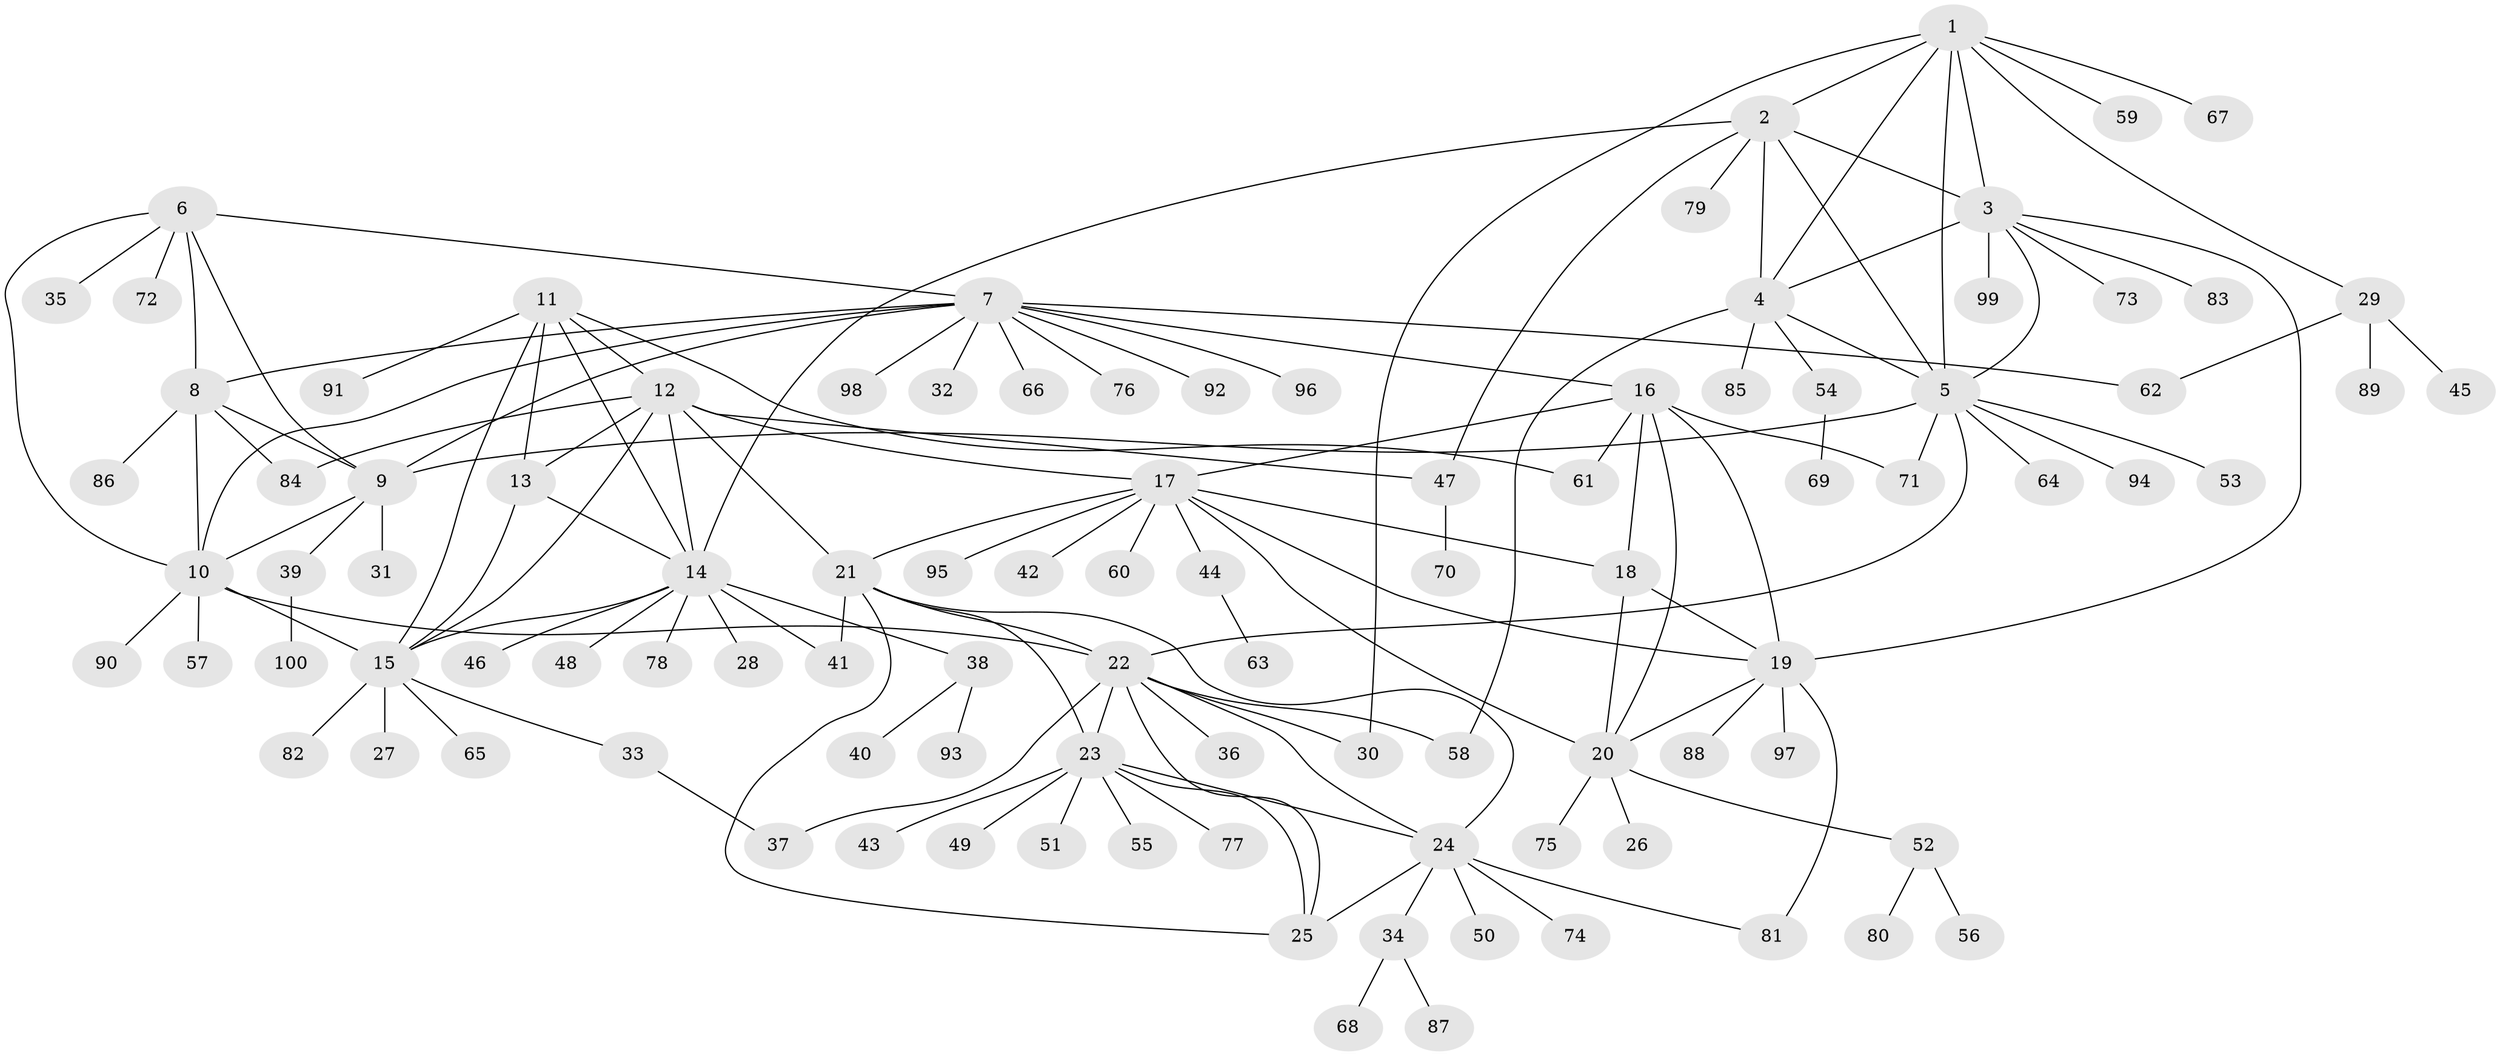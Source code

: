 // coarse degree distribution, {7: 0.025, 6: 0.05, 8: 0.05, 10: 0.025, 2: 0.15, 12: 0.05, 4: 0.025, 1: 0.625}
// Generated by graph-tools (version 1.1) at 2025/19/03/04/25 18:19:46]
// undirected, 100 vertices, 145 edges
graph export_dot {
graph [start="1"]
  node [color=gray90,style=filled];
  1;
  2;
  3;
  4;
  5;
  6;
  7;
  8;
  9;
  10;
  11;
  12;
  13;
  14;
  15;
  16;
  17;
  18;
  19;
  20;
  21;
  22;
  23;
  24;
  25;
  26;
  27;
  28;
  29;
  30;
  31;
  32;
  33;
  34;
  35;
  36;
  37;
  38;
  39;
  40;
  41;
  42;
  43;
  44;
  45;
  46;
  47;
  48;
  49;
  50;
  51;
  52;
  53;
  54;
  55;
  56;
  57;
  58;
  59;
  60;
  61;
  62;
  63;
  64;
  65;
  66;
  67;
  68;
  69;
  70;
  71;
  72;
  73;
  74;
  75;
  76;
  77;
  78;
  79;
  80;
  81;
  82;
  83;
  84;
  85;
  86;
  87;
  88;
  89;
  90;
  91;
  92;
  93;
  94;
  95;
  96;
  97;
  98;
  99;
  100;
  1 -- 2;
  1 -- 3;
  1 -- 4;
  1 -- 5;
  1 -- 29;
  1 -- 30;
  1 -- 59;
  1 -- 67;
  2 -- 3;
  2 -- 4;
  2 -- 5;
  2 -- 14;
  2 -- 47;
  2 -- 79;
  3 -- 4;
  3 -- 5;
  3 -- 19;
  3 -- 73;
  3 -- 83;
  3 -- 99;
  4 -- 5;
  4 -- 54;
  4 -- 58;
  4 -- 85;
  5 -- 9;
  5 -- 22;
  5 -- 53;
  5 -- 64;
  5 -- 71;
  5 -- 94;
  6 -- 7;
  6 -- 8;
  6 -- 9;
  6 -- 10;
  6 -- 35;
  6 -- 72;
  7 -- 8;
  7 -- 9;
  7 -- 10;
  7 -- 16;
  7 -- 32;
  7 -- 62;
  7 -- 66;
  7 -- 76;
  7 -- 92;
  7 -- 96;
  7 -- 98;
  8 -- 9;
  8 -- 10;
  8 -- 84;
  8 -- 86;
  9 -- 10;
  9 -- 31;
  9 -- 39;
  10 -- 15;
  10 -- 22;
  10 -- 57;
  10 -- 90;
  11 -- 12;
  11 -- 13;
  11 -- 14;
  11 -- 15;
  11 -- 61;
  11 -- 91;
  12 -- 13;
  12 -- 14;
  12 -- 15;
  12 -- 17;
  12 -- 21;
  12 -- 47;
  12 -- 84;
  13 -- 14;
  13 -- 15;
  14 -- 15;
  14 -- 28;
  14 -- 38;
  14 -- 41;
  14 -- 46;
  14 -- 48;
  14 -- 78;
  15 -- 27;
  15 -- 33;
  15 -- 65;
  15 -- 82;
  16 -- 17;
  16 -- 18;
  16 -- 19;
  16 -- 20;
  16 -- 61;
  16 -- 71;
  17 -- 18;
  17 -- 19;
  17 -- 20;
  17 -- 21;
  17 -- 42;
  17 -- 44;
  17 -- 60;
  17 -- 95;
  18 -- 19;
  18 -- 20;
  19 -- 20;
  19 -- 81;
  19 -- 88;
  19 -- 97;
  20 -- 26;
  20 -- 52;
  20 -- 75;
  21 -- 22;
  21 -- 23;
  21 -- 24;
  21 -- 25;
  21 -- 41;
  22 -- 23;
  22 -- 24;
  22 -- 25;
  22 -- 30;
  22 -- 36;
  22 -- 37;
  22 -- 58;
  23 -- 24;
  23 -- 25;
  23 -- 43;
  23 -- 49;
  23 -- 51;
  23 -- 55;
  23 -- 77;
  24 -- 25;
  24 -- 34;
  24 -- 50;
  24 -- 74;
  24 -- 81;
  29 -- 45;
  29 -- 62;
  29 -- 89;
  33 -- 37;
  34 -- 68;
  34 -- 87;
  38 -- 40;
  38 -- 93;
  39 -- 100;
  44 -- 63;
  47 -- 70;
  52 -- 56;
  52 -- 80;
  54 -- 69;
}
